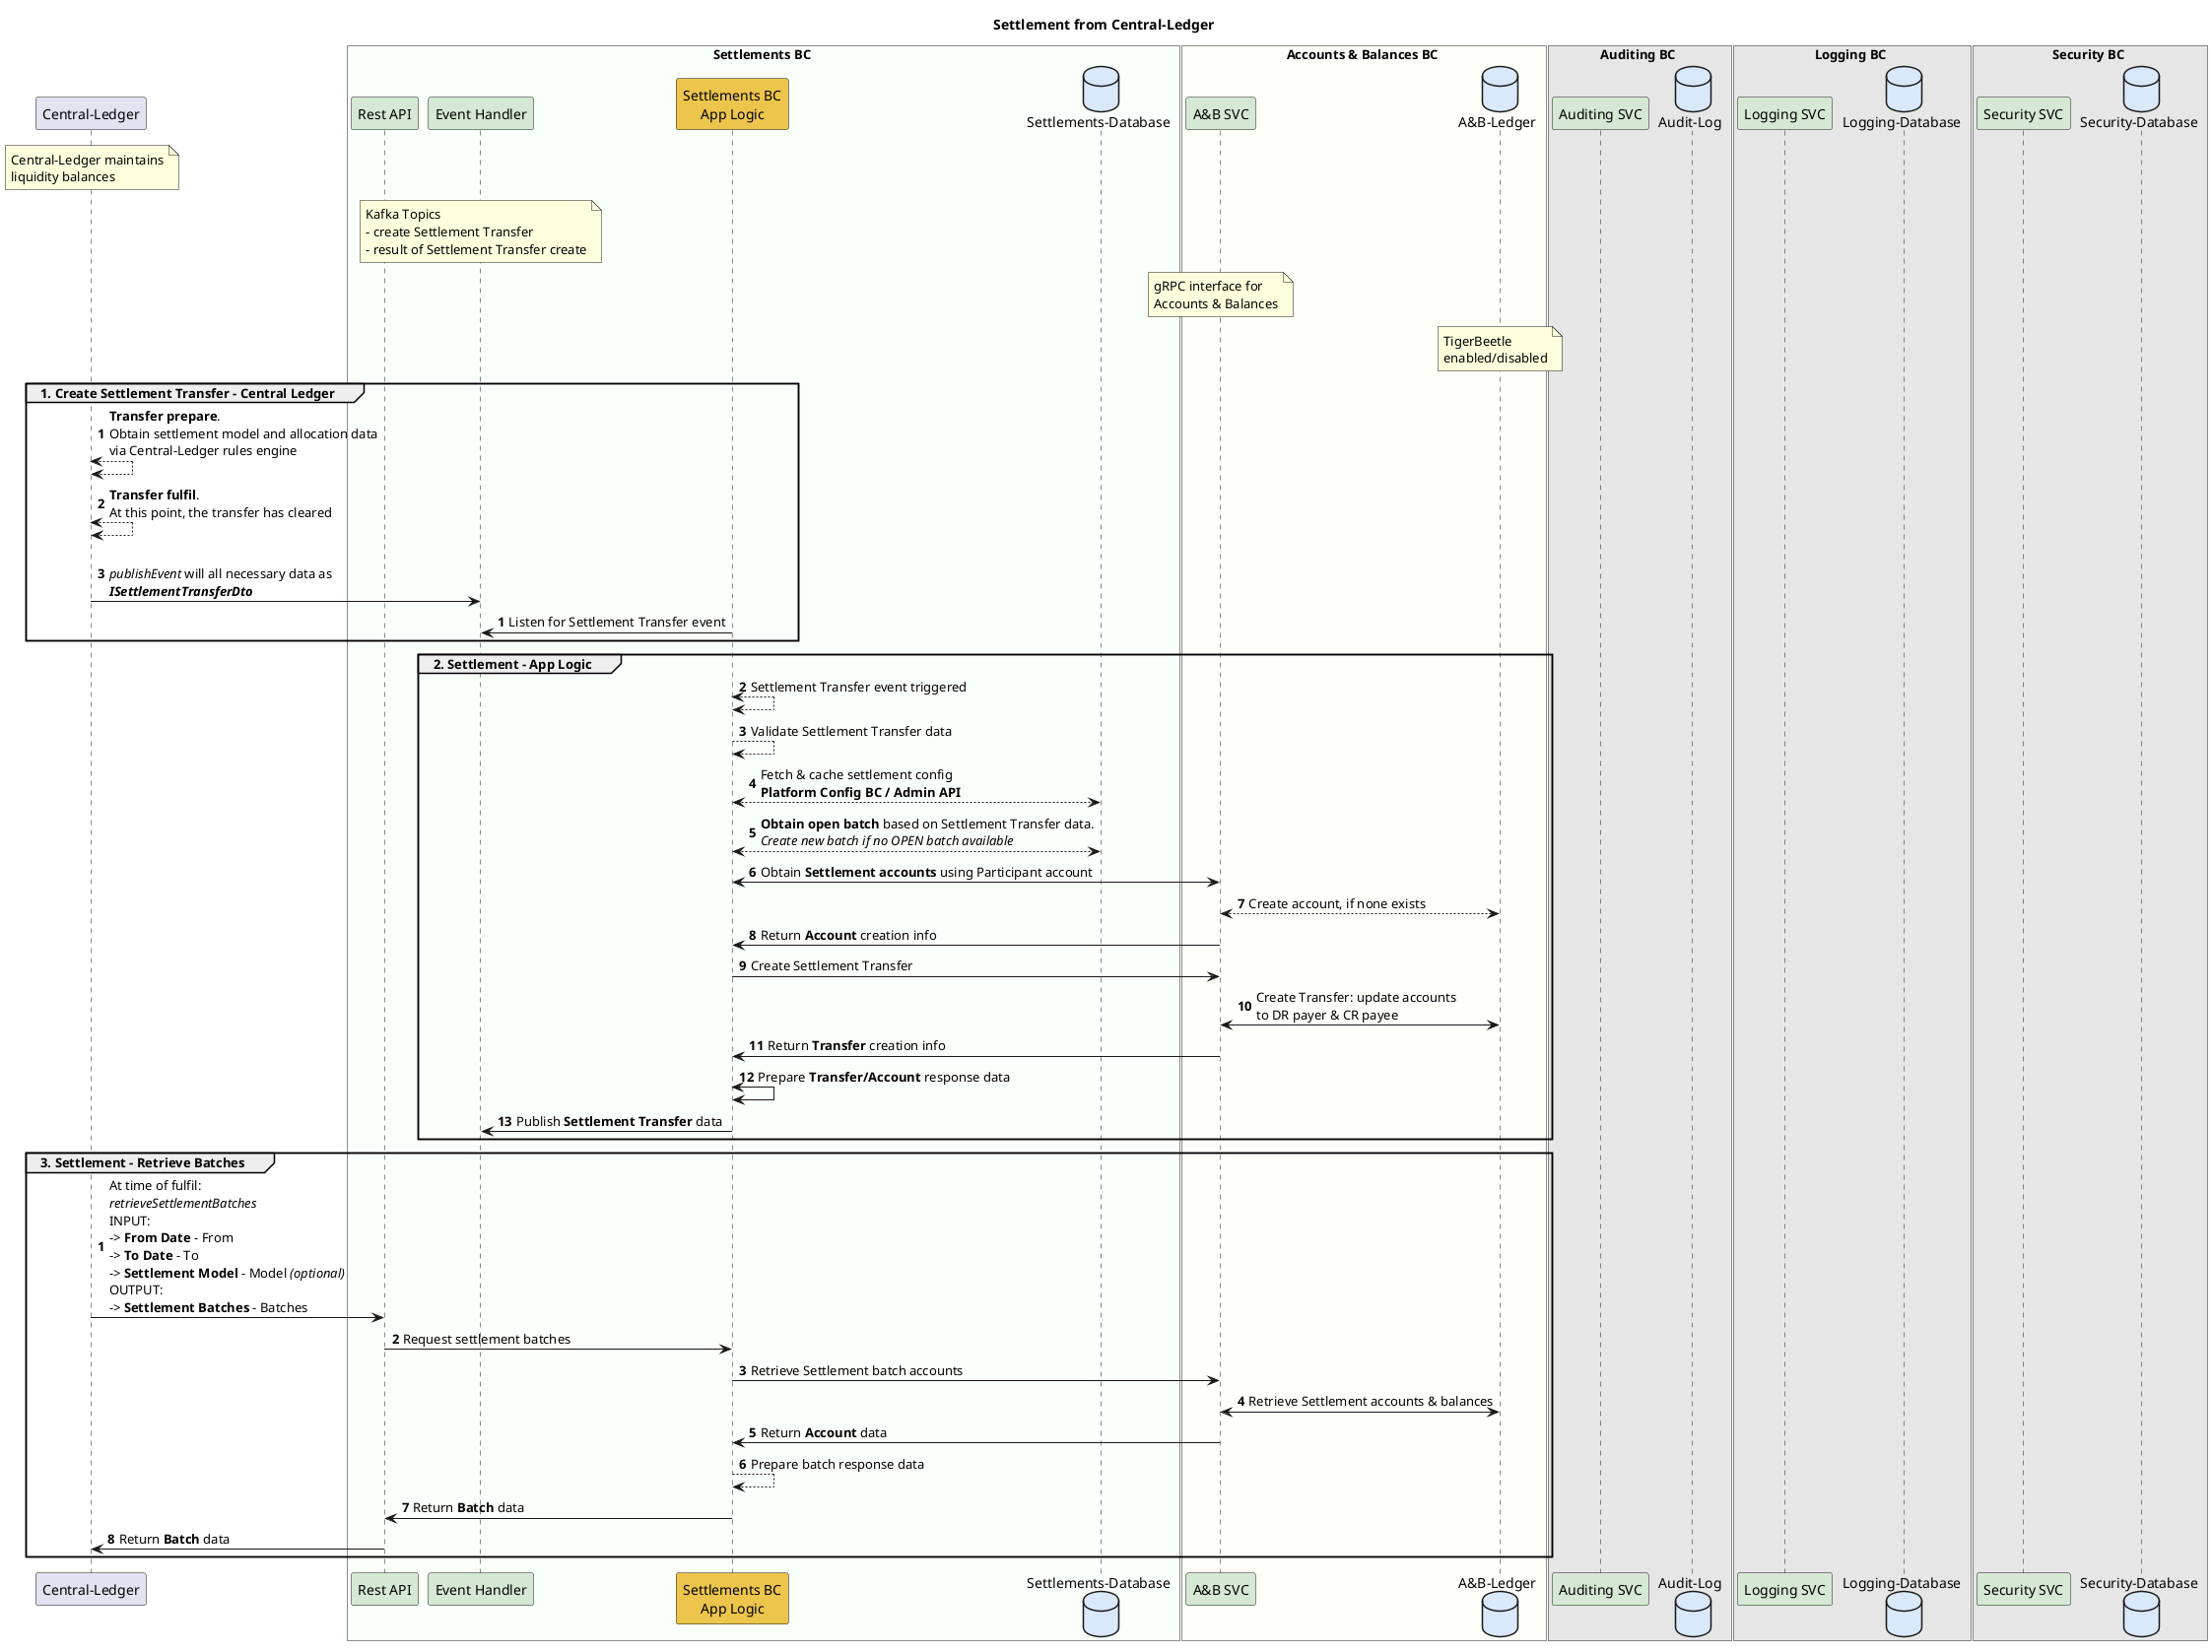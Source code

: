 @startuml

title Settlement from Central-Ledger

participant "Central-Ledger" as ext_cl
note over ext_cl
    Central-Ledger maintains
    liquidity balances
end note

box Settlements BC #F9FFF9
    participant "Rest API" as sbc_rest #D5E8D4
    participant "Event Handler" as sbc_event #D5E8D4
    note over sbc_event
        Kafka Topics
        - create Settlement Transfer
        - result of Settlement Transfer create
    end note
    participant "Settlements BC\nApp Logic" as sbc_app_logic #EDC54D
    database "Settlements-Database" as sbc_db #DAE8FC
end box

box Accounts & Balances BC #FFFFF9
    participant "A&B SVC" as abbc_grpc #D5E8D4
    database "A&B-Ledger" as abbc_tigerbeetle #DAE8FC
    note over abbc_grpc
        gRPC interface for
        Accounts & Balances
    end note
    note over abbc_tigerbeetle
        TigerBeetle 
        enabled/disabled
    end note
end box

box Auditing BC #E6E6E6
    participant "Auditing SVC" as audit_svc #D5E8D4
    database "Audit-Log" as audit_db #DAE8FC
end box

box Logging BC #E6E6E6
    participant "Logging SVC" as logging_svc #D5E8D4
    database "Logging-Database" as logging_db #DAE8FC
end box

box Security BC #E6E6E6
    participant "Security SVC" as security_svc #D5E8D4
    database "Security-Database" as security_db #DAE8FC
end box

group 1. Create Settlement Transfer - Central Ledger
autonumber
    ext_cl <--> ext_cl : **Transfer prepare**. \nObtain settlement model and allocation data\nvia Central-Ledger rules engine
    ext_cl <--> ext_cl : **Transfer fulfil**. \nAt this point, the transfer has cleared
    ext_cl -> sbc_event : \n//publishEvent// will all necessary data as\n**//ISettlementTransferDto//**
autonumber
    sbc_app_logic -> sbc_event : Listen for Settlement Transfer event
end

group 2. Settlement - App Logic
    sbc_app_logic <--> sbc_app_logic: Settlement Transfer event triggered
    sbc_app_logic --> sbc_app_logic : Validate Settlement Transfer data
    sbc_app_logic <--> sbc_db : Fetch & cache settlement config\n**Platform Config BC / Admin API**
    sbc_app_logic <--> sbc_db : **Obtain open batch** based on Settlement Transfer data.\n//Create new batch if no OPEN batch available//
    sbc_app_logic <-> abbc_grpc : Obtain **Settlement accounts** using Participant account
    abbc_grpc <--> abbc_tigerbeetle : Create account, if none exists
    abbc_grpc -> sbc_app_logic : Return **Account** creation info
    sbc_app_logic -> abbc_grpc: Create Settlement Transfer
    abbc_grpc <-> abbc_tigerbeetle: Create Transfer: update accounts \nto DR payer & CR payee
    abbc_grpc -> sbc_app_logic : Return **Transfer** creation info
    sbc_app_logic <-> sbc_app_logic: Prepare **Transfer/Account** response data
    sbc_app_logic -> sbc_event : Publish **Settlement Transfer** data
end

group 3. Settlement - Retrieve Batches
autonumber
    ext_cl -> sbc_rest : At time of fulfil:\n//retrieveSettlementBatches// \nINPUT:\n-> **From Date** - From\n-> **To Date** - To\n-> **Settlement Model** - Model //(optional)//\nOUTPUT:\n-> **Settlement Batches** - Batches
    sbc_rest -> sbc_app_logic : Request settlement batches
    sbc_app_logic -> abbc_grpc : Retrieve Settlement batch accounts
    abbc_grpc <-> abbc_tigerbeetle : Retrieve Settlement accounts & balances
    abbc_grpc -> sbc_app_logic : Return **Account** data
    sbc_app_logic --> sbc_app_logic : Prepare batch response data
    sbc_app_logic -> sbc_rest : Return **Batch** data
    sbc_rest -> ext_cl : Return **Batch** data
autonumber

end

@enduml
